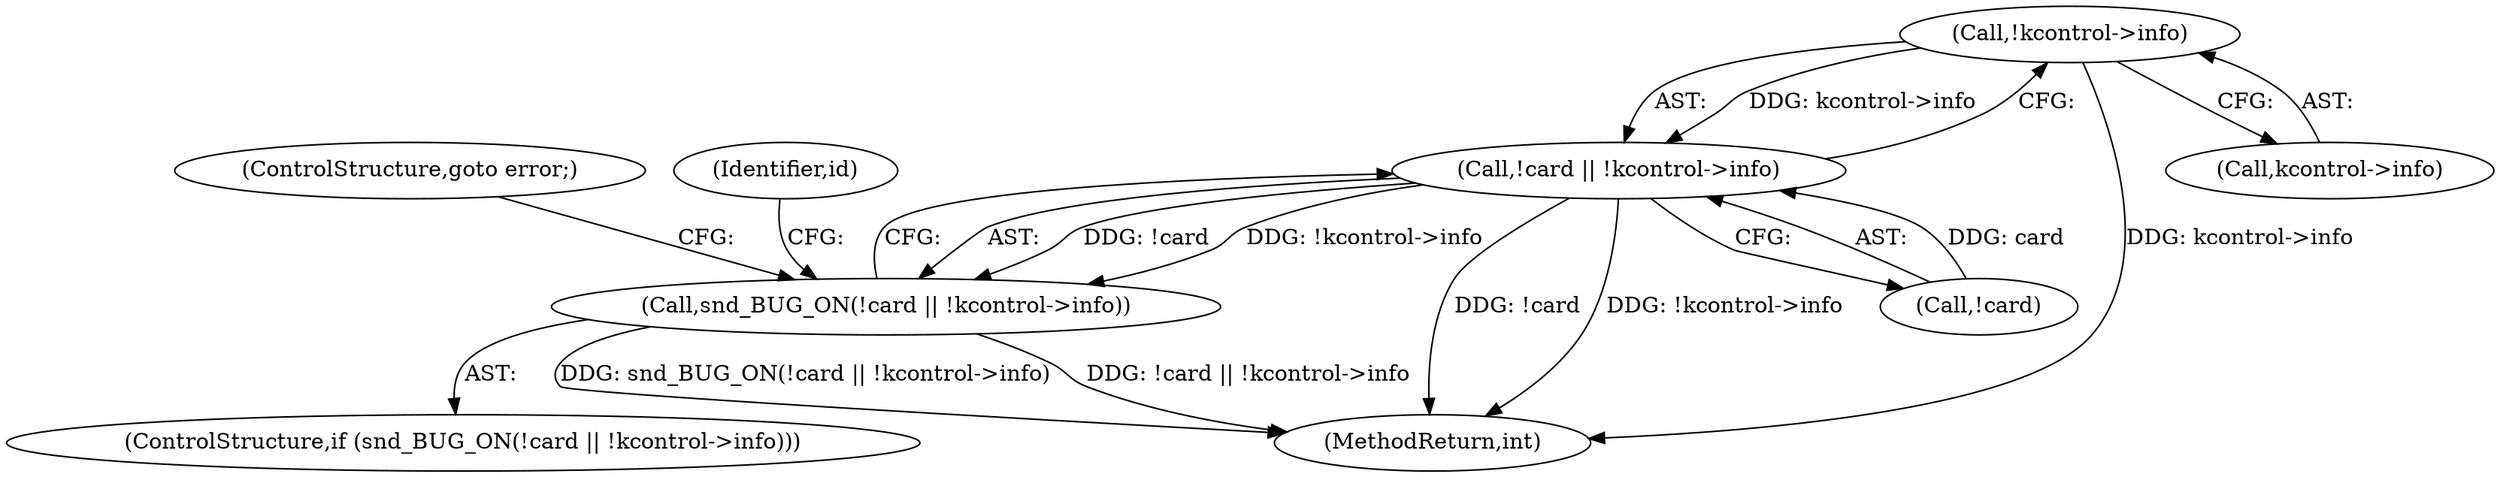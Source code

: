 digraph "0_linux_fd9f26e4eca5d08a27d12c0933fceef76ed9663d@pointer" {
"1000122" [label="(Call,!kcontrol->info)"];
"1000119" [label="(Call,!card || !kcontrol->info)"];
"1000118" [label="(Call,snd_BUG_ON(!card || !kcontrol->info))"];
"1000122" [label="(Call,!kcontrol->info)"];
"1000117" [label="(ControlStructure,if (snd_BUG_ON(!card || !kcontrol->info)))"];
"1000123" [label="(Call,kcontrol->info)"];
"1000267" [label="(MethodReturn,int)"];
"1000119" [label="(Call,!card || !kcontrol->info)"];
"1000126" [label="(ControlStructure,goto error;)"];
"1000118" [label="(Call,snd_BUG_ON(!card || !kcontrol->info))"];
"1000128" [label="(Identifier,id)"];
"1000120" [label="(Call,!card)"];
"1000122" -> "1000119"  [label="AST: "];
"1000122" -> "1000123"  [label="CFG: "];
"1000123" -> "1000122"  [label="AST: "];
"1000119" -> "1000122"  [label="CFG: "];
"1000122" -> "1000267"  [label="DDG: kcontrol->info"];
"1000122" -> "1000119"  [label="DDG: kcontrol->info"];
"1000119" -> "1000118"  [label="AST: "];
"1000119" -> "1000120"  [label="CFG: "];
"1000120" -> "1000119"  [label="AST: "];
"1000118" -> "1000119"  [label="CFG: "];
"1000119" -> "1000267"  [label="DDG: !card"];
"1000119" -> "1000267"  [label="DDG: !kcontrol->info"];
"1000119" -> "1000118"  [label="DDG: !card"];
"1000119" -> "1000118"  [label="DDG: !kcontrol->info"];
"1000120" -> "1000119"  [label="DDG: card"];
"1000118" -> "1000117"  [label="AST: "];
"1000126" -> "1000118"  [label="CFG: "];
"1000128" -> "1000118"  [label="CFG: "];
"1000118" -> "1000267"  [label="DDG: snd_BUG_ON(!card || !kcontrol->info)"];
"1000118" -> "1000267"  [label="DDG: !card || !kcontrol->info"];
}
